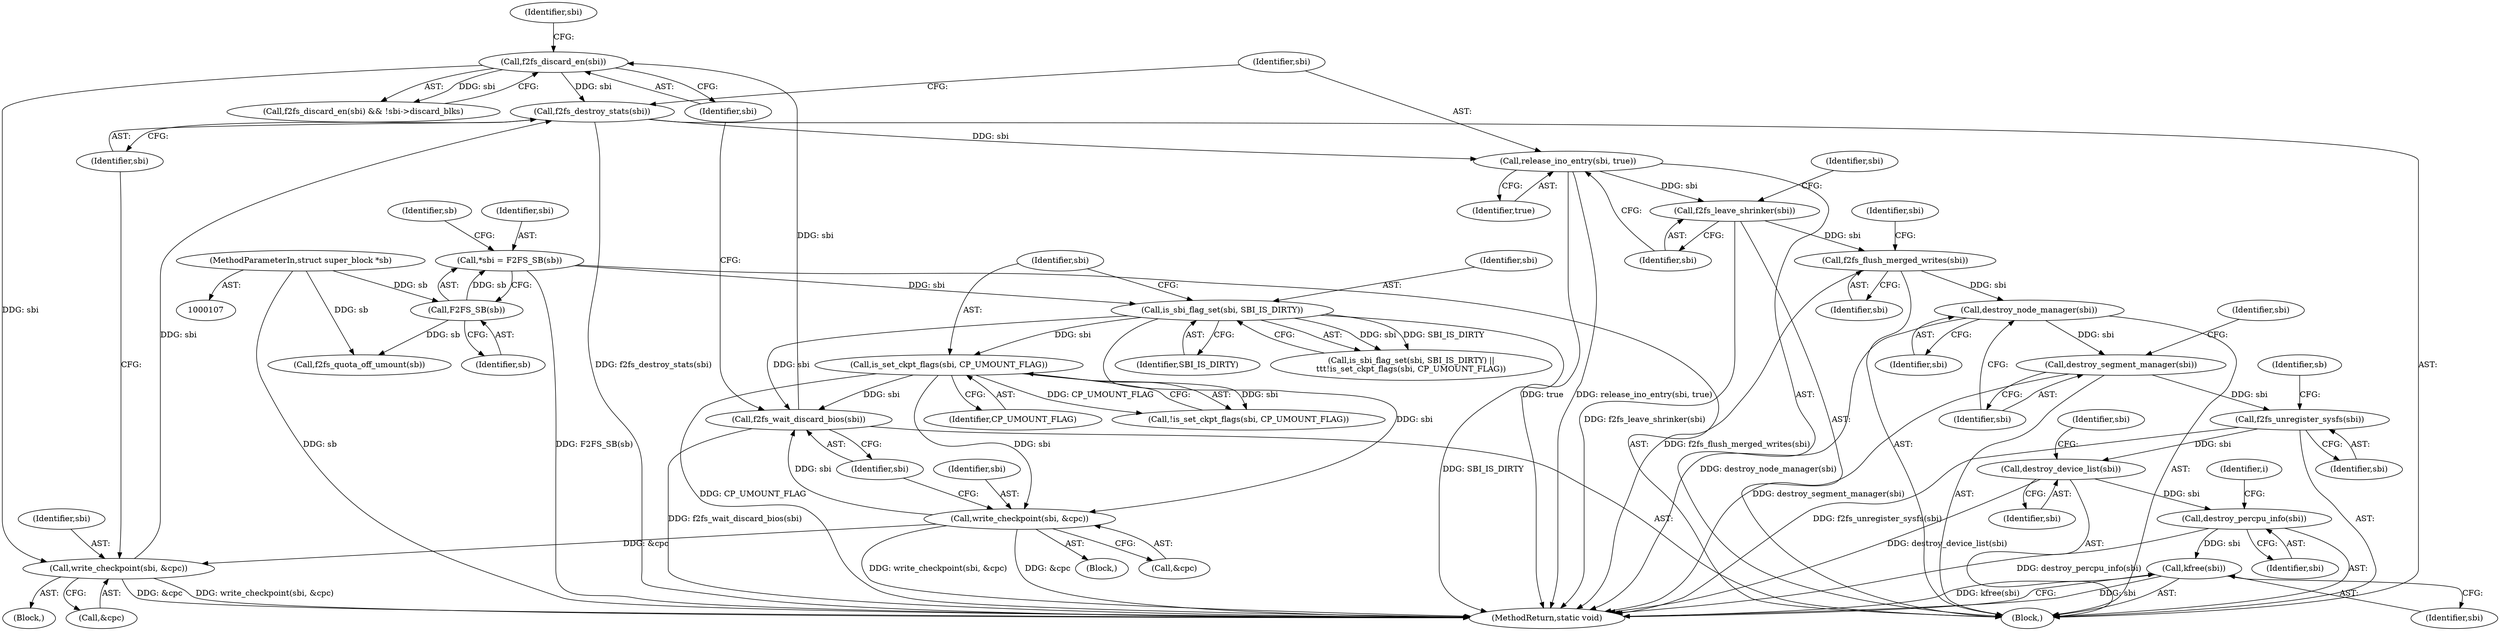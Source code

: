 digraph "1_linux_638164a2718f337ea224b747cf5977ef143166a4_1@pointer" {
"1000154" [label="(Call,f2fs_destroy_stats(sbi))"];
"1000150" [label="(Call,write_checkpoint(sbi, &cpc))"];
"1000142" [label="(Call,f2fs_discard_en(sbi))"];
"1000138" [label="(Call,f2fs_wait_discard_bios(sbi))"];
"1000134" [label="(Call,write_checkpoint(sbi, &cpc))"];
"1000129" [label="(Call,is_set_ckpt_flags(sbi, CP_UMOUNT_FLAG))"];
"1000125" [label="(Call,is_sbi_flag_set(sbi, SBI_IS_DIRTY))"];
"1000111" [label="(Call,*sbi = F2FS_SB(sb))"];
"1000113" [label="(Call,F2FS_SB(sb))"];
"1000108" [label="(MethodParameterIn,struct super_block *sb)"];
"1000156" [label="(Call,release_ino_entry(sbi, true))"];
"1000159" [label="(Call,f2fs_leave_shrinker(sbi))"];
"1000166" [label="(Call,f2fs_flush_merged_writes(sbi))"];
"1000176" [label="(Call,destroy_node_manager(sbi))"];
"1000178" [label="(Call,destroy_segment_manager(sbi))"];
"1000184" [label="(Call,f2fs_unregister_sysfs(sbi))"];
"1000203" [label="(Call,destroy_device_list(sbi))"];
"1000224" [label="(Call,destroy_percpu_info(sbi))"];
"1000241" [label="(Call,kfree(sbi))"];
"1000159" [label="(Call,f2fs_leave_shrinker(sbi))"];
"1000156" [label="(Call,release_ino_entry(sbi, true))"];
"1000177" [label="(Identifier,sbi)"];
"1000111" [label="(Call,*sbi = F2FS_SB(sb))"];
"1000176" [label="(Call,destroy_node_manager(sbi))"];
"1000112" [label="(Identifier,sbi)"];
"1000241" [label="(Call,kfree(sbi))"];
"1000151" [label="(Identifier,sbi)"];
"1000148" [label="(Block,)"];
"1000114" [label="(Identifier,sb)"];
"1000146" [label="(Identifier,sbi)"];
"1000150" [label="(Call,write_checkpoint(sbi, &cpc))"];
"1000225" [label="(Identifier,sbi)"];
"1000108" [label="(MethodParameterIn,struct super_block *sb)"];
"1000116" [label="(Call,f2fs_quota_off_umount(sb))"];
"1000117" [label="(Identifier,sb)"];
"1000141" [label="(Call,f2fs_discard_en(sbi) && !sbi->discard_blks)"];
"1000166" [label="(Call,f2fs_flush_merged_writes(sbi))"];
"1000154" [label="(Call,f2fs_destroy_stats(sbi))"];
"1000139" [label="(Identifier,sbi)"];
"1000135" [label="(Identifier,sbi)"];
"1000127" [label="(Identifier,SBI_IS_DIRTY)"];
"1000207" [label="(Identifier,sbi)"];
"1000131" [label="(Identifier,CP_UMOUNT_FLAG)"];
"1000160" [label="(Identifier,sbi)"];
"1000188" [label="(Identifier,sb)"];
"1000157" [label="(Identifier,sbi)"];
"1000179" [label="(Identifier,sbi)"];
"1000203" [label="(Call,destroy_device_list(sbi))"];
"1000224" [label="(Call,destroy_percpu_info(sbi))"];
"1000126" [label="(Identifier,sbi)"];
"1000158" [label="(Identifier,true)"];
"1000242" [label="(Identifier,sbi)"];
"1000128" [label="(Call,!is_set_ckpt_flags(sbi, CP_UMOUNT_FLAG))"];
"1000182" [label="(Identifier,sbi)"];
"1000164" [label="(Identifier,sbi)"];
"1000125" [label="(Call,is_sbi_flag_set(sbi, SBI_IS_DIRTY))"];
"1000130" [label="(Identifier,sbi)"];
"1000170" [label="(Identifier,sbi)"];
"1000129" [label="(Call,is_set_ckpt_flags(sbi, CP_UMOUNT_FLAG))"];
"1000138" [label="(Call,f2fs_wait_discard_bios(sbi))"];
"1000228" [label="(Identifier,i)"];
"1000167" [label="(Identifier,sbi)"];
"1000136" [label="(Call,&cpc)"];
"1000152" [label="(Call,&cpc)"];
"1000243" [label="(MethodReturn,static void)"];
"1000124" [label="(Call,is_sbi_flag_set(sbi, SBI_IS_DIRTY) ||\n\t\t\t!is_set_ckpt_flags(sbi, CP_UMOUNT_FLAG))"];
"1000178" [label="(Call,destroy_segment_manager(sbi))"];
"1000155" [label="(Identifier,sbi)"];
"1000185" [label="(Identifier,sbi)"];
"1000142" [label="(Call,f2fs_discard_en(sbi))"];
"1000184" [label="(Call,f2fs_unregister_sysfs(sbi))"];
"1000204" [label="(Identifier,sbi)"];
"1000113" [label="(Call,F2FS_SB(sb))"];
"1000132" [label="(Block,)"];
"1000109" [label="(Block,)"];
"1000134" [label="(Call,write_checkpoint(sbi, &cpc))"];
"1000143" [label="(Identifier,sbi)"];
"1000154" -> "1000109"  [label="AST: "];
"1000154" -> "1000155"  [label="CFG: "];
"1000155" -> "1000154"  [label="AST: "];
"1000157" -> "1000154"  [label="CFG: "];
"1000154" -> "1000243"  [label="DDG: f2fs_destroy_stats(sbi)"];
"1000150" -> "1000154"  [label="DDG: sbi"];
"1000142" -> "1000154"  [label="DDG: sbi"];
"1000154" -> "1000156"  [label="DDG: sbi"];
"1000150" -> "1000148"  [label="AST: "];
"1000150" -> "1000152"  [label="CFG: "];
"1000151" -> "1000150"  [label="AST: "];
"1000152" -> "1000150"  [label="AST: "];
"1000155" -> "1000150"  [label="CFG: "];
"1000150" -> "1000243"  [label="DDG: &cpc"];
"1000150" -> "1000243"  [label="DDG: write_checkpoint(sbi, &cpc)"];
"1000142" -> "1000150"  [label="DDG: sbi"];
"1000134" -> "1000150"  [label="DDG: &cpc"];
"1000142" -> "1000141"  [label="AST: "];
"1000142" -> "1000143"  [label="CFG: "];
"1000143" -> "1000142"  [label="AST: "];
"1000146" -> "1000142"  [label="CFG: "];
"1000141" -> "1000142"  [label="CFG: "];
"1000142" -> "1000141"  [label="DDG: sbi"];
"1000138" -> "1000142"  [label="DDG: sbi"];
"1000138" -> "1000109"  [label="AST: "];
"1000138" -> "1000139"  [label="CFG: "];
"1000139" -> "1000138"  [label="AST: "];
"1000143" -> "1000138"  [label="CFG: "];
"1000138" -> "1000243"  [label="DDG: f2fs_wait_discard_bios(sbi)"];
"1000134" -> "1000138"  [label="DDG: sbi"];
"1000129" -> "1000138"  [label="DDG: sbi"];
"1000125" -> "1000138"  [label="DDG: sbi"];
"1000134" -> "1000132"  [label="AST: "];
"1000134" -> "1000136"  [label="CFG: "];
"1000135" -> "1000134"  [label="AST: "];
"1000136" -> "1000134"  [label="AST: "];
"1000139" -> "1000134"  [label="CFG: "];
"1000134" -> "1000243"  [label="DDG: write_checkpoint(sbi, &cpc)"];
"1000134" -> "1000243"  [label="DDG: &cpc"];
"1000129" -> "1000134"  [label="DDG: sbi"];
"1000125" -> "1000134"  [label="DDG: sbi"];
"1000129" -> "1000128"  [label="AST: "];
"1000129" -> "1000131"  [label="CFG: "];
"1000130" -> "1000129"  [label="AST: "];
"1000131" -> "1000129"  [label="AST: "];
"1000128" -> "1000129"  [label="CFG: "];
"1000129" -> "1000243"  [label="DDG: CP_UMOUNT_FLAG"];
"1000129" -> "1000128"  [label="DDG: sbi"];
"1000129" -> "1000128"  [label="DDG: CP_UMOUNT_FLAG"];
"1000125" -> "1000129"  [label="DDG: sbi"];
"1000125" -> "1000124"  [label="AST: "];
"1000125" -> "1000127"  [label="CFG: "];
"1000126" -> "1000125"  [label="AST: "];
"1000127" -> "1000125"  [label="AST: "];
"1000130" -> "1000125"  [label="CFG: "];
"1000124" -> "1000125"  [label="CFG: "];
"1000125" -> "1000243"  [label="DDG: SBI_IS_DIRTY"];
"1000125" -> "1000124"  [label="DDG: sbi"];
"1000125" -> "1000124"  [label="DDG: SBI_IS_DIRTY"];
"1000111" -> "1000125"  [label="DDG: sbi"];
"1000111" -> "1000109"  [label="AST: "];
"1000111" -> "1000113"  [label="CFG: "];
"1000112" -> "1000111"  [label="AST: "];
"1000113" -> "1000111"  [label="AST: "];
"1000117" -> "1000111"  [label="CFG: "];
"1000111" -> "1000243"  [label="DDG: F2FS_SB(sb)"];
"1000113" -> "1000111"  [label="DDG: sb"];
"1000113" -> "1000114"  [label="CFG: "];
"1000114" -> "1000113"  [label="AST: "];
"1000108" -> "1000113"  [label="DDG: sb"];
"1000113" -> "1000116"  [label="DDG: sb"];
"1000108" -> "1000107"  [label="AST: "];
"1000108" -> "1000243"  [label="DDG: sb"];
"1000108" -> "1000116"  [label="DDG: sb"];
"1000156" -> "1000109"  [label="AST: "];
"1000156" -> "1000158"  [label="CFG: "];
"1000157" -> "1000156"  [label="AST: "];
"1000158" -> "1000156"  [label="AST: "];
"1000160" -> "1000156"  [label="CFG: "];
"1000156" -> "1000243"  [label="DDG: true"];
"1000156" -> "1000243"  [label="DDG: release_ino_entry(sbi, true)"];
"1000156" -> "1000159"  [label="DDG: sbi"];
"1000159" -> "1000109"  [label="AST: "];
"1000159" -> "1000160"  [label="CFG: "];
"1000160" -> "1000159"  [label="AST: "];
"1000164" -> "1000159"  [label="CFG: "];
"1000159" -> "1000243"  [label="DDG: f2fs_leave_shrinker(sbi)"];
"1000159" -> "1000166"  [label="DDG: sbi"];
"1000166" -> "1000109"  [label="AST: "];
"1000166" -> "1000167"  [label="CFG: "];
"1000167" -> "1000166"  [label="AST: "];
"1000170" -> "1000166"  [label="CFG: "];
"1000166" -> "1000243"  [label="DDG: f2fs_flush_merged_writes(sbi)"];
"1000166" -> "1000176"  [label="DDG: sbi"];
"1000176" -> "1000109"  [label="AST: "];
"1000176" -> "1000177"  [label="CFG: "];
"1000177" -> "1000176"  [label="AST: "];
"1000179" -> "1000176"  [label="CFG: "];
"1000176" -> "1000243"  [label="DDG: destroy_node_manager(sbi)"];
"1000176" -> "1000178"  [label="DDG: sbi"];
"1000178" -> "1000109"  [label="AST: "];
"1000178" -> "1000179"  [label="CFG: "];
"1000179" -> "1000178"  [label="AST: "];
"1000182" -> "1000178"  [label="CFG: "];
"1000178" -> "1000243"  [label="DDG: destroy_segment_manager(sbi)"];
"1000178" -> "1000184"  [label="DDG: sbi"];
"1000184" -> "1000109"  [label="AST: "];
"1000184" -> "1000185"  [label="CFG: "];
"1000185" -> "1000184"  [label="AST: "];
"1000188" -> "1000184"  [label="CFG: "];
"1000184" -> "1000243"  [label="DDG: f2fs_unregister_sysfs(sbi)"];
"1000184" -> "1000203"  [label="DDG: sbi"];
"1000203" -> "1000109"  [label="AST: "];
"1000203" -> "1000204"  [label="CFG: "];
"1000204" -> "1000203"  [label="AST: "];
"1000207" -> "1000203"  [label="CFG: "];
"1000203" -> "1000243"  [label="DDG: destroy_device_list(sbi)"];
"1000203" -> "1000224"  [label="DDG: sbi"];
"1000224" -> "1000109"  [label="AST: "];
"1000224" -> "1000225"  [label="CFG: "];
"1000225" -> "1000224"  [label="AST: "];
"1000228" -> "1000224"  [label="CFG: "];
"1000224" -> "1000243"  [label="DDG: destroy_percpu_info(sbi)"];
"1000224" -> "1000241"  [label="DDG: sbi"];
"1000241" -> "1000109"  [label="AST: "];
"1000241" -> "1000242"  [label="CFG: "];
"1000242" -> "1000241"  [label="AST: "];
"1000243" -> "1000241"  [label="CFG: "];
"1000241" -> "1000243"  [label="DDG: sbi"];
"1000241" -> "1000243"  [label="DDG: kfree(sbi)"];
}
